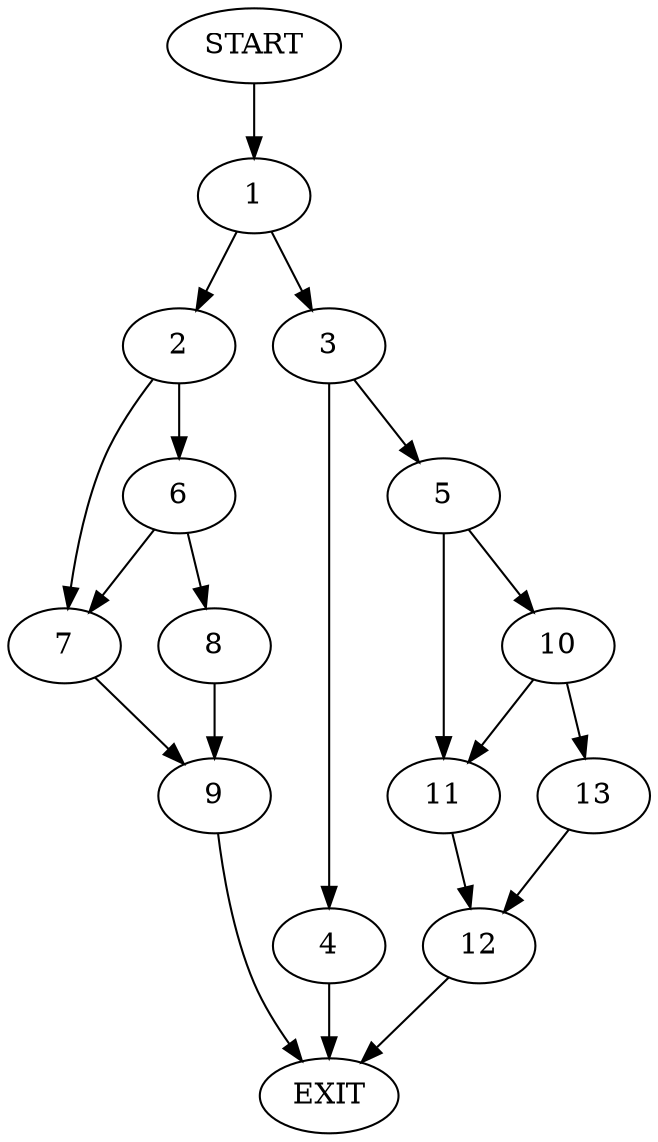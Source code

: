 digraph {
0 [label="START"]
14 [label="EXIT"]
0 -> 1
1 -> 2
1 -> 3
3 -> 4
3 -> 5
2 -> 6
2 -> 7
6 -> 8
6 -> 7
7 -> 9
8 -> 9
9 -> 14
4 -> 14
5 -> 10
5 -> 11
11 -> 12
10 -> 11
10 -> 13
13 -> 12
12 -> 14
}
